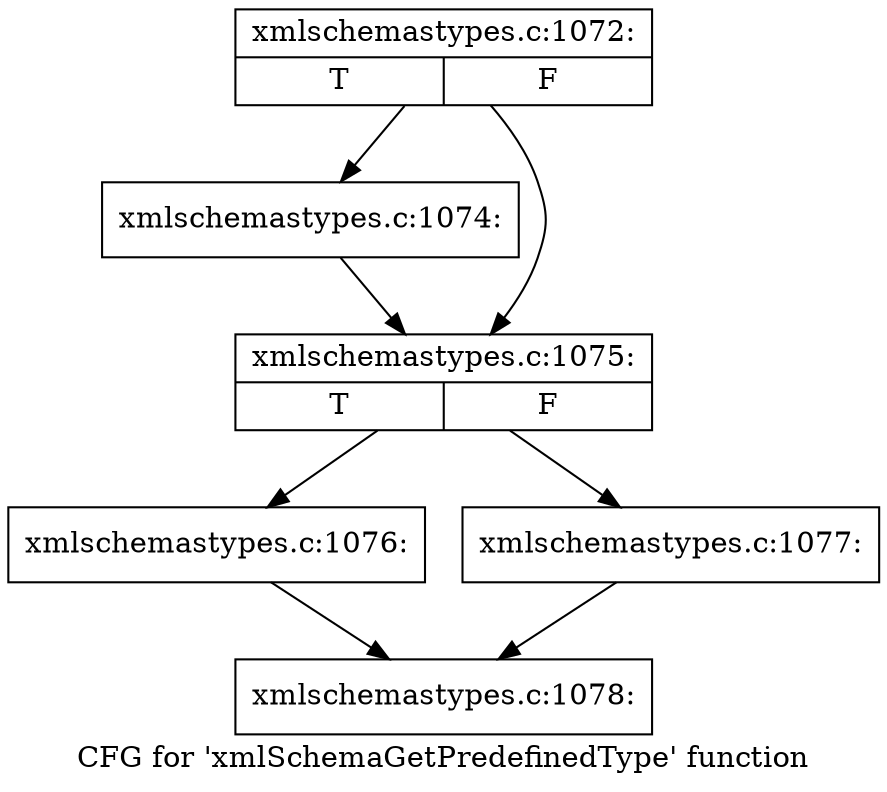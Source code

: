 digraph "CFG for 'xmlSchemaGetPredefinedType' function" {
	label="CFG for 'xmlSchemaGetPredefinedType' function";

	Node0x5607200 [shape=record,label="{xmlschemastypes.c:1072:|{<s0>T|<s1>F}}"];
	Node0x5607200 -> Node0x560ceb0;
	Node0x5607200 -> Node0x55af7d0;
	Node0x560ceb0 [shape=record,label="{xmlschemastypes.c:1074:}"];
	Node0x560ceb0 -> Node0x55af7d0;
	Node0x55af7d0 [shape=record,label="{xmlschemastypes.c:1075:|{<s0>T|<s1>F}}"];
	Node0x55af7d0 -> Node0x55af910;
	Node0x55af7d0 -> Node0x5606fe0;
	Node0x55af910 [shape=record,label="{xmlschemastypes.c:1076:}"];
	Node0x55af910 -> Node0x560d1d0;
	Node0x5606fe0 [shape=record,label="{xmlschemastypes.c:1077:}"];
	Node0x5606fe0 -> Node0x560d1d0;
	Node0x560d1d0 [shape=record,label="{xmlschemastypes.c:1078:}"];
}
